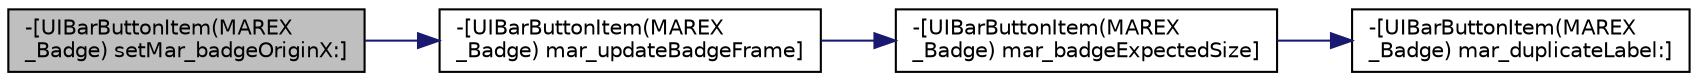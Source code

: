 digraph "-[UIBarButtonItem(MAREX_Badge) setMar_badgeOriginX:]"
{
  edge [fontname="Helvetica",fontsize="10",labelfontname="Helvetica",labelfontsize="10"];
  node [fontname="Helvetica",fontsize="10",shape=record];
  rankdir="LR";
  Node101 [label="-[UIBarButtonItem(MAREX\l_Badge) setMar_badgeOriginX:]",height=0.2,width=0.4,color="black", fillcolor="grey75", style="filled", fontcolor="black"];
  Node101 -> Node102 [color="midnightblue",fontsize="10",style="solid"];
  Node102 [label="-[UIBarButtonItem(MAREX\l_Badge) mar_updateBadgeFrame]",height=0.2,width=0.4,color="black", fillcolor="white", style="filled",URL="$category_u_i_bar_button_item_07_m_a_r_e_x___badge_08.html#a3a93e76a12d66d2de66b9747635f7509"];
  Node102 -> Node103 [color="midnightblue",fontsize="10",style="solid"];
  Node103 [label="-[UIBarButtonItem(MAREX\l_Badge) mar_badgeExpectedSize]",height=0.2,width=0.4,color="black", fillcolor="white", style="filled",URL="$category_u_i_bar_button_item_07_m_a_r_e_x___badge_08.html#a8dbc50b27262aa8ad25afd04f910d9aa"];
  Node103 -> Node104 [color="midnightblue",fontsize="10",style="solid"];
  Node104 [label="-[UIBarButtonItem(MAREX\l_Badge) mar_duplicateLabel:]",height=0.2,width=0.4,color="black", fillcolor="white", style="filled",URL="$category_u_i_bar_button_item_07_m_a_r_e_x___badge_08.html#a988e768a61c0dbb1e1535d545f78357d"];
}
